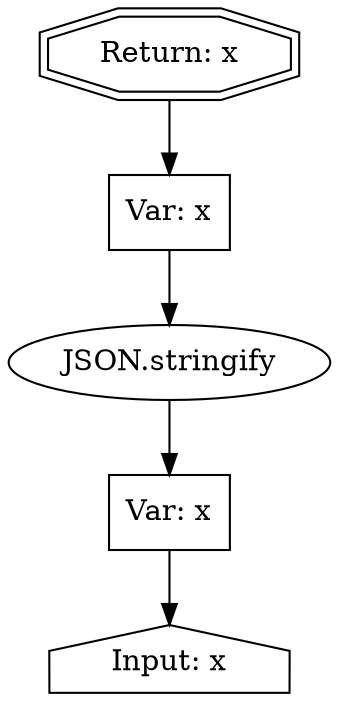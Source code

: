digraph cfg {
  n1 [shape=doubleoctagon, label="Return: x"];
  n2 [shape=box, label="Var: x"];
  n3 [shape=ellipse, label="JSON.stringify"];
  n4 [shape=box, label="Var: x"];
  n5 [shape=house, label="Input: x"];

  n4 -> n5;
  n3 -> n4;
  n2 -> n3;
  n1 -> n2;
}